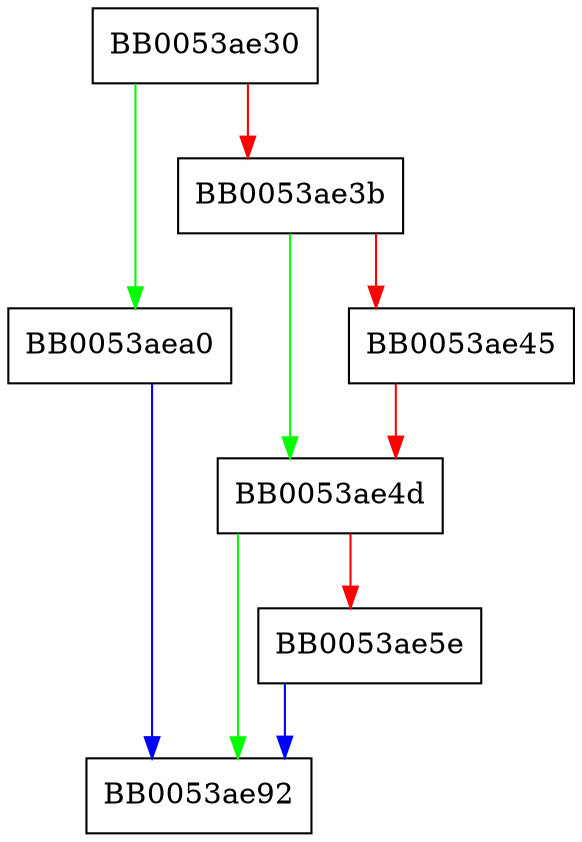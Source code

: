 digraph BIO_new_mem_buf {
  node [shape="box"];
  graph [splines=ortho];
  BB0053ae30 -> BB0053aea0 [color="green"];
  BB0053ae30 -> BB0053ae3b [color="red"];
  BB0053ae3b -> BB0053ae4d [color="green"];
  BB0053ae3b -> BB0053ae45 [color="red"];
  BB0053ae45 -> BB0053ae4d [color="red"];
  BB0053ae4d -> BB0053ae92 [color="green"];
  BB0053ae4d -> BB0053ae5e [color="red"];
  BB0053ae5e -> BB0053ae92 [color="blue"];
  BB0053aea0 -> BB0053ae92 [color="blue"];
}
